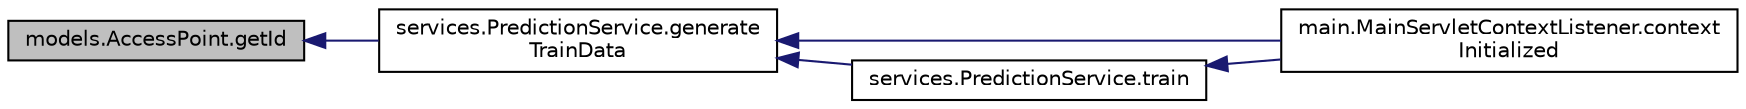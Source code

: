 digraph "models.AccessPoint.getId"
{
  edge [fontname="Helvetica",fontsize="10",labelfontname="Helvetica",labelfontsize="10"];
  node [fontname="Helvetica",fontsize="10",shape=record];
  rankdir="LR";
  Node6 [label="models.AccessPoint.getId",height=0.2,width=0.4,color="black", fillcolor="grey75", style="filled", fontcolor="black"];
  Node6 -> Node7 [dir="back",color="midnightblue",fontsize="10",style="solid",fontname="Helvetica"];
  Node7 [label="services.PredictionService.generate\lTrainData",height=0.2,width=0.4,color="black", fillcolor="white", style="filled",URL="$classservices_1_1_prediction_service.html#aabbb939a70086467d1874d917238dc88"];
  Node7 -> Node8 [dir="back",color="midnightblue",fontsize="10",style="solid",fontname="Helvetica"];
  Node8 [label="main.MainServletContextListener.context\lInitialized",height=0.2,width=0.4,color="black", fillcolor="white", style="filled",URL="$classmain_1_1_main_servlet_context_listener.html#a00311344addf99b3723a1c85a738447e"];
  Node7 -> Node9 [dir="back",color="midnightblue",fontsize="10",style="solid",fontname="Helvetica"];
  Node9 [label="services.PredictionService.train",height=0.2,width=0.4,color="black", fillcolor="white", style="filled",URL="$classservices_1_1_prediction_service.html#a169d1fc31786286a2d922036a799b072"];
  Node9 -> Node8 [dir="back",color="midnightblue",fontsize="10",style="solid",fontname="Helvetica"];
}
